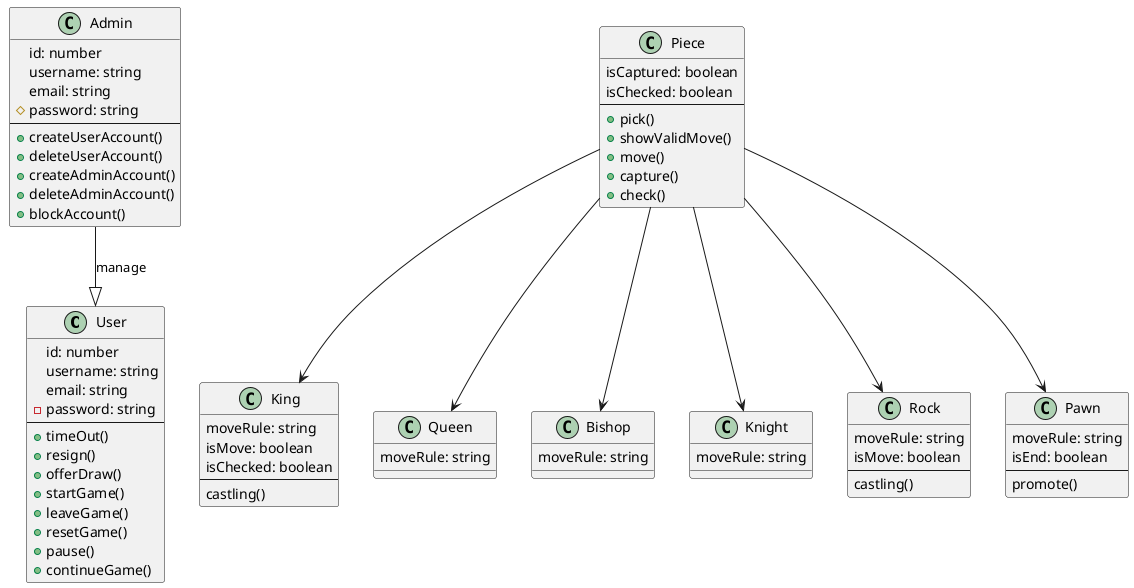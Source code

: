 @startuml chessGame

Class "User" {
id: number
username: string
email: string
-password: string
--
+timeOut()
+resign()
+offerDraw()
+startGame()
+leaveGame()
+resetGame()
+pause()
+continueGame()
}


Class "Piece" {
isCaptured: boolean
isChecked: boolean
--
+pick()
+showValidMove()
+move()
+capture()
+check()
}

Class "Admin" {
id: number
username: string
email: string
#password: string
--
+createUserAccount()
+deleteUserAccount()
+createAdminAccount()
+deleteAdminAccount()
+blockAccount()
}

Class "King" {
moveRule: string
isMove: boolean
isChecked: boolean
--
castling()
}

Class "Queen" {
moveRule: string
}

Class "Bishop" {
moveRule: string
}

Class "Knight" {
moveRule: string
}

Class "Rock" {
moveRule: string
isMove: boolean
--
castling()
}

Class "Pawn" {
moveRule: string 
isEnd: boolean
--
promote()
}

Piece --> King
Piece --> Queen
Piece --> Knight
Piece --> Bishop
Piece --> Rock
Piece --> Pawn
Admin --|> User: manage

@enduml